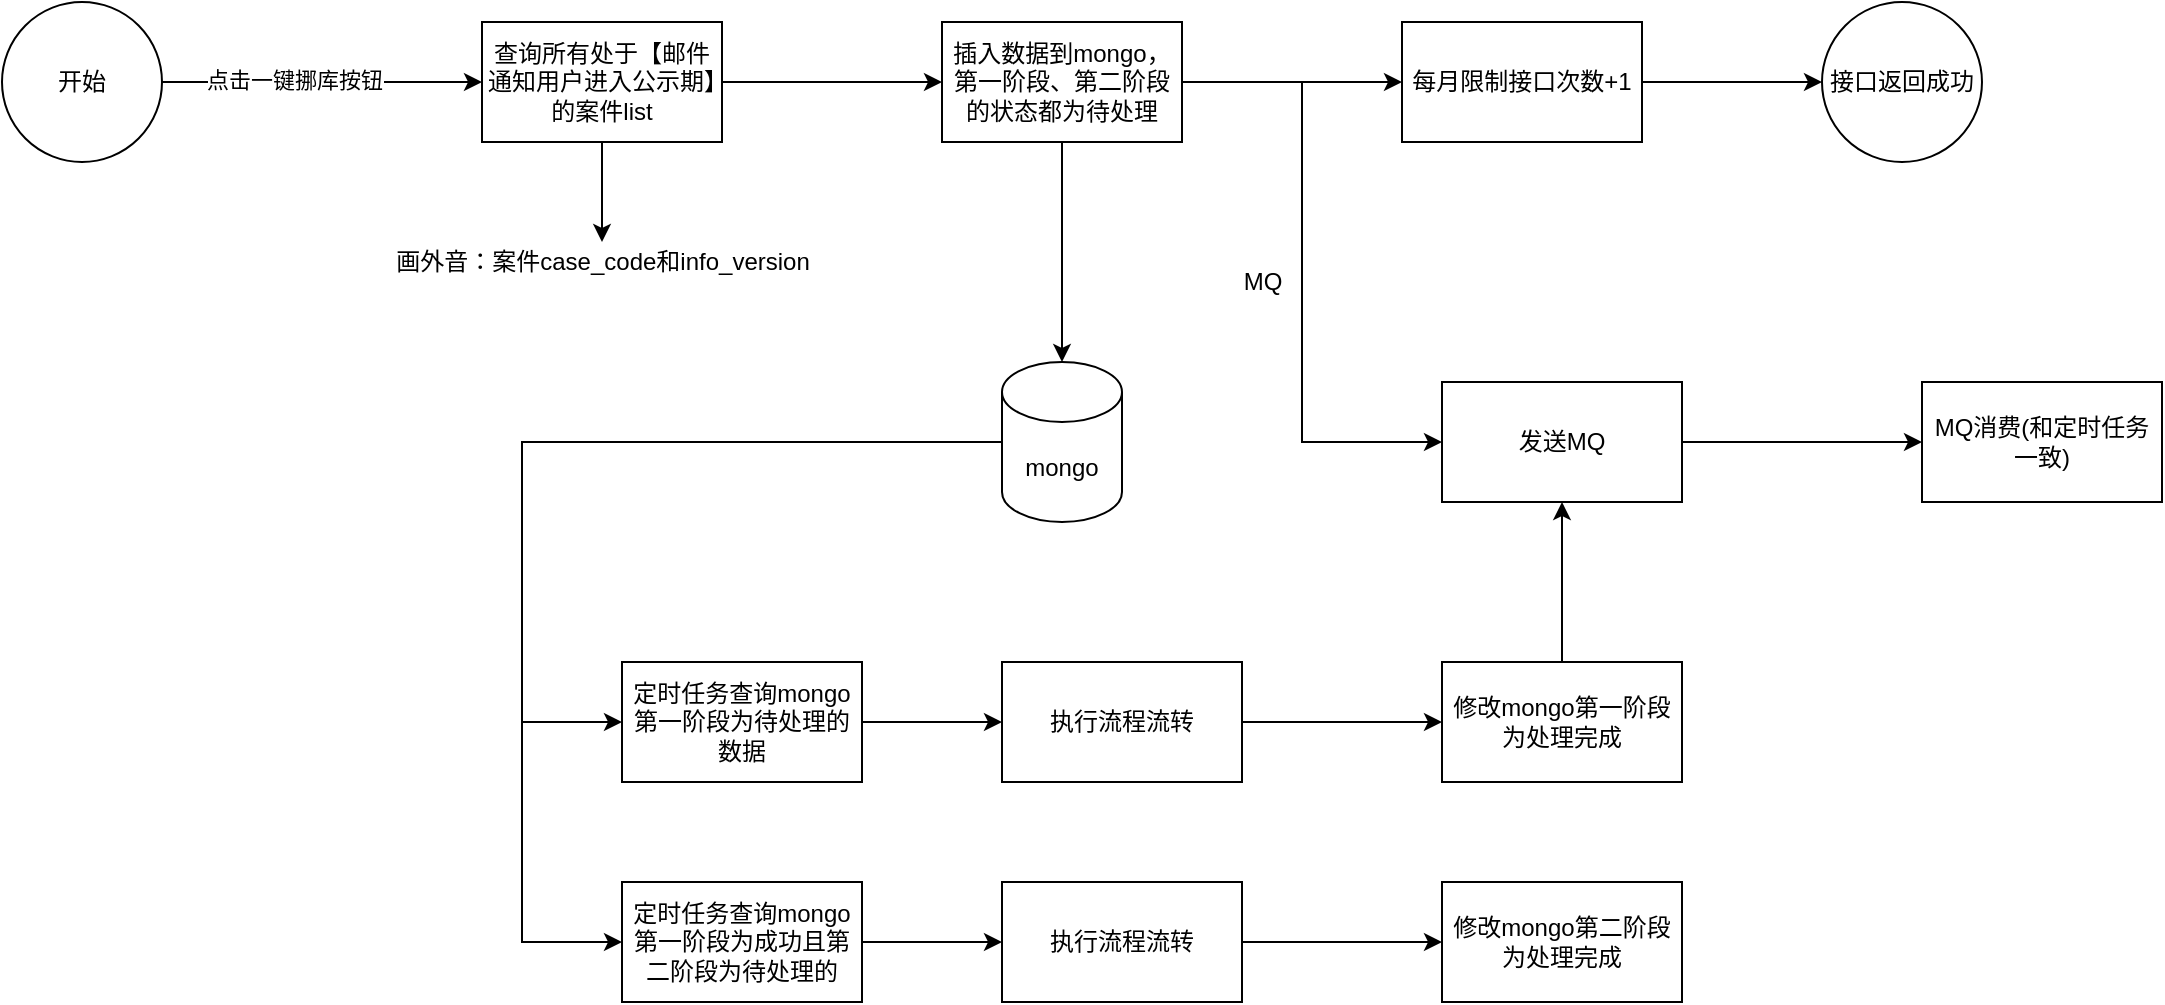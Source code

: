 <mxfile version="14.4.3" type="github">
  <diagram id="qZjwHc3WSDLpgnZpSFku" name="第 1 页">
    <mxGraphModel dx="1422" dy="733" grid="1" gridSize="10" guides="1" tooltips="1" connect="1" arrows="1" fold="1" page="1" pageScale="1" pageWidth="1920" pageHeight="1200" math="0" shadow="0">
      <root>
        <mxCell id="0" />
        <mxCell id="1" parent="0" />
        <mxCell id="VQN_di5XNYVQZKUm2q7j-3" style="edgeStyle=orthogonalEdgeStyle;rounded=0;orthogonalLoop=1;jettySize=auto;html=1;entryX=0;entryY=0.5;entryDx=0;entryDy=0;" parent="1" source="VQN_di5XNYVQZKUm2q7j-1" target="VQN_di5XNYVQZKUm2q7j-2" edge="1">
          <mxGeometry relative="1" as="geometry" />
        </mxCell>
        <mxCell id="VQN_di5XNYVQZKUm2q7j-4" value="点击一键挪库按钮" style="edgeLabel;html=1;align=center;verticalAlign=middle;resizable=0;points=[];" parent="VQN_di5XNYVQZKUm2q7j-3" vertex="1" connectable="0">
          <mxGeometry x="-0.175" y="1" relative="1" as="geometry">
            <mxPoint as="offset" />
          </mxGeometry>
        </mxCell>
        <mxCell id="VQN_di5XNYVQZKUm2q7j-1" value="开始" style="ellipse;whiteSpace=wrap;html=1;aspect=fixed;" parent="1" vertex="1">
          <mxGeometry x="90" y="240" width="80" height="80" as="geometry" />
        </mxCell>
        <mxCell id="VQN_di5XNYVQZKUm2q7j-6" style="edgeStyle=orthogonalEdgeStyle;rounded=0;orthogonalLoop=1;jettySize=auto;html=1;entryX=0;entryY=0.5;entryDx=0;entryDy=0;" parent="1" source="VQN_di5XNYVQZKUm2q7j-2" edge="1">
          <mxGeometry relative="1" as="geometry">
            <mxPoint x="560" y="280" as="targetPoint" />
          </mxGeometry>
        </mxCell>
        <mxCell id="VQN_di5XNYVQZKUm2q7j-16" style="edgeStyle=orthogonalEdgeStyle;rounded=0;orthogonalLoop=1;jettySize=auto;html=1;" parent="1" source="VQN_di5XNYVQZKUm2q7j-2" target="VQN_di5XNYVQZKUm2q7j-15" edge="1">
          <mxGeometry relative="1" as="geometry" />
        </mxCell>
        <mxCell id="VQN_di5XNYVQZKUm2q7j-2" value="查询所有处于【邮件通知用户进入公示期】的案件list" style="rounded=0;whiteSpace=wrap;html=1;" parent="1" vertex="1">
          <mxGeometry x="330" y="250" width="120" height="60" as="geometry" />
        </mxCell>
        <mxCell id="VQN_di5XNYVQZKUm2q7j-10" style="edgeStyle=orthogonalEdgeStyle;rounded=0;orthogonalLoop=1;jettySize=auto;html=1;entryX=0.5;entryY=0;entryDx=0;entryDy=0;entryPerimeter=0;" parent="1" source="VQN_di5XNYVQZKUm2q7j-7" target="VQN_di5XNYVQZKUm2q7j-9" edge="1">
          <mxGeometry relative="1" as="geometry" />
        </mxCell>
        <mxCell id="VQN_di5XNYVQZKUm2q7j-12" style="edgeStyle=orthogonalEdgeStyle;rounded=0;orthogonalLoop=1;jettySize=auto;html=1;" parent="1" source="VQN_di5XNYVQZKUm2q7j-7" edge="1">
          <mxGeometry relative="1" as="geometry">
            <mxPoint x="790" y="280" as="targetPoint" />
          </mxGeometry>
        </mxCell>
        <mxCell id="VQN_di5XNYVQZKUm2q7j-32" style="edgeStyle=orthogonalEdgeStyle;rounded=0;orthogonalLoop=1;jettySize=auto;html=1;entryX=0;entryY=0.5;entryDx=0;entryDy=0;" parent="1" source="VQN_di5XNYVQZKUm2q7j-7" target="VQN_di5XNYVQZKUm2q7j-31" edge="1">
          <mxGeometry relative="1" as="geometry">
            <Array as="points">
              <mxPoint x="740" y="280" />
              <mxPoint x="740" y="460" />
            </Array>
          </mxGeometry>
        </mxCell>
        <mxCell id="VQN_di5XNYVQZKUm2q7j-7" value="插入数据到mongo，第一阶段、第二阶段的状态都为待处理" style="rounded=0;whiteSpace=wrap;html=1;" parent="1" vertex="1">
          <mxGeometry x="560" y="250" width="120" height="60" as="geometry" />
        </mxCell>
        <mxCell id="VQN_di5XNYVQZKUm2q7j-14" style="edgeStyle=orthogonalEdgeStyle;rounded=0;orthogonalLoop=1;jettySize=auto;html=1;entryX=0;entryY=0.5;entryDx=0;entryDy=0;" parent="1" source="VQN_di5XNYVQZKUm2q7j-9" target="VQN_di5XNYVQZKUm2q7j-13" edge="1">
          <mxGeometry relative="1" as="geometry">
            <Array as="points">
              <mxPoint x="350" y="460" />
              <mxPoint x="350" y="600" />
            </Array>
          </mxGeometry>
        </mxCell>
        <mxCell id="VQN_di5XNYVQZKUm2q7j-26" style="edgeStyle=orthogonalEdgeStyle;rounded=0;orthogonalLoop=1;jettySize=auto;html=1;entryX=0;entryY=0.5;entryDx=0;entryDy=0;" parent="1" source="VQN_di5XNYVQZKUm2q7j-9" target="VQN_di5XNYVQZKUm2q7j-21" edge="1">
          <mxGeometry relative="1" as="geometry">
            <Array as="points">
              <mxPoint x="350" y="460" />
              <mxPoint x="350" y="710" />
            </Array>
          </mxGeometry>
        </mxCell>
        <mxCell id="VQN_di5XNYVQZKUm2q7j-9" value="mongo" style="shape=cylinder3;whiteSpace=wrap;html=1;boundedLbl=1;backgroundOutline=1;size=15;" parent="1" vertex="1">
          <mxGeometry x="590" y="420" width="60" height="80" as="geometry" />
        </mxCell>
        <mxCell id="VQN_di5XNYVQZKUm2q7j-11" value="接口返回成功" style="ellipse;whiteSpace=wrap;html=1;aspect=fixed;" parent="1" vertex="1">
          <mxGeometry x="1000" y="240" width="80" height="80" as="geometry" />
        </mxCell>
        <mxCell id="VQN_di5XNYVQZKUm2q7j-18" style="edgeStyle=orthogonalEdgeStyle;rounded=0;orthogonalLoop=1;jettySize=auto;html=1;" parent="1" source="VQN_di5XNYVQZKUm2q7j-13" target="VQN_di5XNYVQZKUm2q7j-17" edge="1">
          <mxGeometry relative="1" as="geometry" />
        </mxCell>
        <mxCell id="VQN_di5XNYVQZKUm2q7j-13" value="定时任务查询mongo第一阶段为待处理的数据" style="rounded=0;whiteSpace=wrap;html=1;" parent="1" vertex="1">
          <mxGeometry x="400" y="570" width="120" height="60" as="geometry" />
        </mxCell>
        <mxCell id="VQN_di5XNYVQZKUm2q7j-15" value="画外音：案件case_code和info_version" style="text;html=1;align=center;verticalAlign=middle;resizable=0;points=[];autosize=1;" parent="1" vertex="1">
          <mxGeometry x="275" y="360" width="230" height="20" as="geometry" />
        </mxCell>
        <mxCell id="VQN_di5XNYVQZKUm2q7j-20" style="edgeStyle=orthogonalEdgeStyle;rounded=0;orthogonalLoop=1;jettySize=auto;html=1;" parent="1" source="VQN_di5XNYVQZKUm2q7j-17" target="VQN_di5XNYVQZKUm2q7j-19" edge="1">
          <mxGeometry relative="1" as="geometry" />
        </mxCell>
        <mxCell id="VQN_di5XNYVQZKUm2q7j-17" value="执行流程流转" style="rounded=0;whiteSpace=wrap;html=1;" parent="1" vertex="1">
          <mxGeometry x="590" y="570" width="120" height="60" as="geometry" />
        </mxCell>
        <mxCell id="VQN_di5XNYVQZKUm2q7j-35" style="edgeStyle=orthogonalEdgeStyle;rounded=0;orthogonalLoop=1;jettySize=auto;html=1;entryX=0.5;entryY=1;entryDx=0;entryDy=0;" parent="1" source="VQN_di5XNYVQZKUm2q7j-19" target="VQN_di5XNYVQZKUm2q7j-31" edge="1">
          <mxGeometry relative="1" as="geometry" />
        </mxCell>
        <mxCell id="VQN_di5XNYVQZKUm2q7j-19" value="修改mongo第一阶段为处理完成" style="rounded=0;whiteSpace=wrap;html=1;" parent="1" vertex="1">
          <mxGeometry x="810" y="570" width="120" height="60" as="geometry" />
        </mxCell>
        <mxCell id="VQN_di5XNYVQZKUm2q7j-23" style="edgeStyle=orthogonalEdgeStyle;rounded=0;orthogonalLoop=1;jettySize=auto;html=1;entryX=0;entryY=0.5;entryDx=0;entryDy=0;" parent="1" source="VQN_di5XNYVQZKUm2q7j-21" target="VQN_di5XNYVQZKUm2q7j-22" edge="1">
          <mxGeometry relative="1" as="geometry" />
        </mxCell>
        <mxCell id="VQN_di5XNYVQZKUm2q7j-21" value="定时任务查询mongo第一阶段为成功且第二阶段为待处理的" style="rounded=0;whiteSpace=wrap;html=1;" parent="1" vertex="1">
          <mxGeometry x="400" y="680" width="120" height="60" as="geometry" />
        </mxCell>
        <mxCell id="VQN_di5XNYVQZKUm2q7j-25" style="edgeStyle=orthogonalEdgeStyle;rounded=0;orthogonalLoop=1;jettySize=auto;html=1;entryX=0;entryY=0.5;entryDx=0;entryDy=0;" parent="1" source="VQN_di5XNYVQZKUm2q7j-22" target="VQN_di5XNYVQZKUm2q7j-24" edge="1">
          <mxGeometry relative="1" as="geometry" />
        </mxCell>
        <mxCell id="VQN_di5XNYVQZKUm2q7j-22" value="执行流程流转" style="rounded=0;whiteSpace=wrap;html=1;" parent="1" vertex="1">
          <mxGeometry x="590" y="680" width="120" height="60" as="geometry" />
        </mxCell>
        <mxCell id="VQN_di5XNYVQZKUm2q7j-24" value="修改mongo第二阶段为处理完成" style="rounded=0;whiteSpace=wrap;html=1;" parent="1" vertex="1">
          <mxGeometry x="810" y="680" width="120" height="60" as="geometry" />
        </mxCell>
        <mxCell id="VQN_di5XNYVQZKUm2q7j-30" style="edgeStyle=orthogonalEdgeStyle;rounded=0;orthogonalLoop=1;jettySize=auto;html=1;entryX=0;entryY=0.5;entryDx=0;entryDy=0;" parent="1" source="VQN_di5XNYVQZKUm2q7j-29" target="VQN_di5XNYVQZKUm2q7j-11" edge="1">
          <mxGeometry relative="1" as="geometry" />
        </mxCell>
        <mxCell id="VQN_di5XNYVQZKUm2q7j-29" value="每月限制接口次数+1" style="whiteSpace=wrap;html=1;" parent="1" vertex="1">
          <mxGeometry x="790" y="250" width="120" height="60" as="geometry" />
        </mxCell>
        <mxCell id="VQN_di5XNYVQZKUm2q7j-37" style="edgeStyle=orthogonalEdgeStyle;rounded=0;orthogonalLoop=1;jettySize=auto;html=1;" parent="1" source="VQN_di5XNYVQZKUm2q7j-31" target="VQN_di5XNYVQZKUm2q7j-36" edge="1">
          <mxGeometry relative="1" as="geometry" />
        </mxCell>
        <mxCell id="VQN_di5XNYVQZKUm2q7j-31" value="发送MQ" style="rounded=0;whiteSpace=wrap;html=1;" parent="1" vertex="1">
          <mxGeometry x="810" y="430" width="120" height="60" as="geometry" />
        </mxCell>
        <mxCell id="VQN_di5XNYVQZKUm2q7j-33" value="MQ" style="text;html=1;align=center;verticalAlign=middle;resizable=0;points=[];autosize=1;" parent="1" vertex="1">
          <mxGeometry x="705" y="370" width="30" height="20" as="geometry" />
        </mxCell>
        <mxCell id="VQN_di5XNYVQZKUm2q7j-36" value="MQ消费(和定时任务一致)" style="rounded=0;whiteSpace=wrap;html=1;" parent="1" vertex="1">
          <mxGeometry x="1050" y="430" width="120" height="60" as="geometry" />
        </mxCell>
      </root>
    </mxGraphModel>
  </diagram>
</mxfile>
